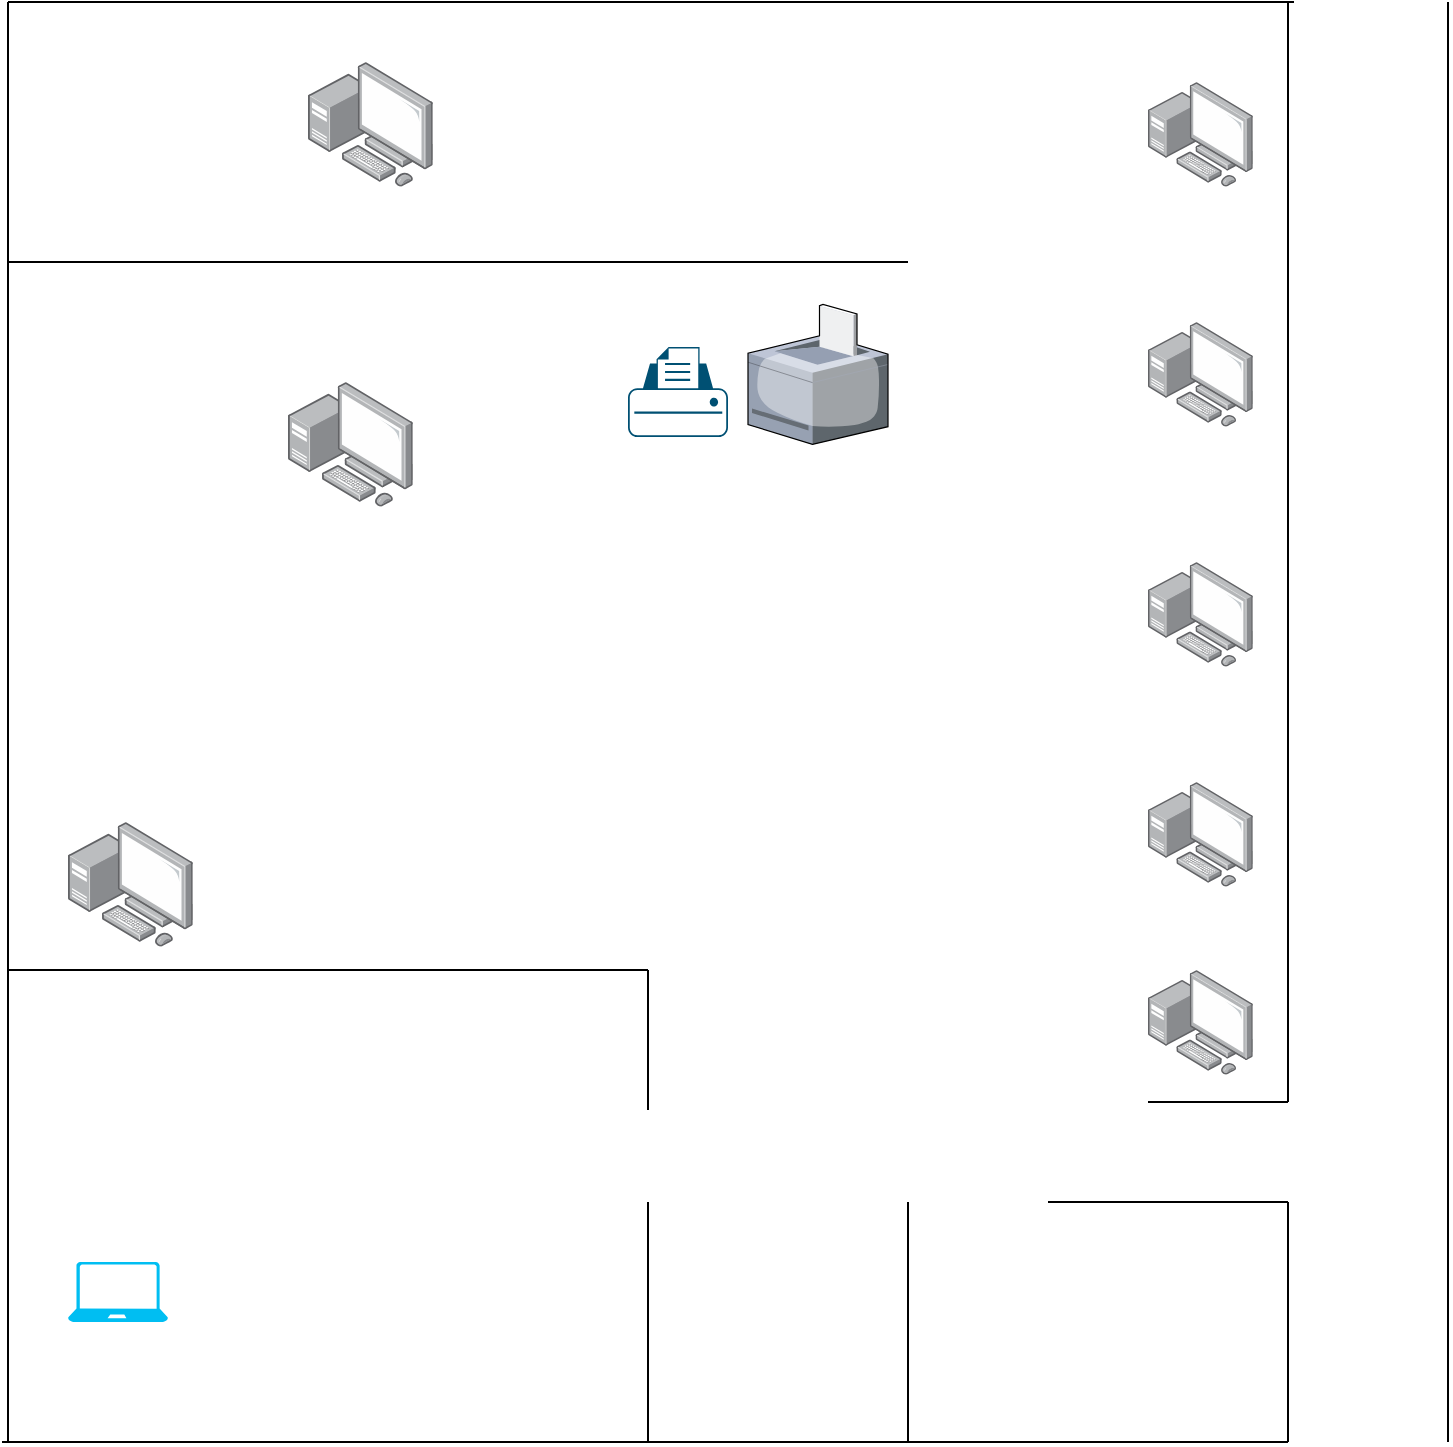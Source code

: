 <mxfile version="22.1.11" type="github">
  <diagram name="Page-1" id="eNwrVQI3cfZnItdGzow3">
    <mxGraphModel dx="934" dy="788" grid="1" gridSize="10" guides="1" tooltips="1" connect="1" arrows="1" fold="1" page="1" pageScale="1" pageWidth="850" pageHeight="1100" math="0" shadow="0">
      <root>
        <mxCell id="0" />
        <mxCell id="1" parent="0" />
        <mxCell id="Fo3hVmDazcZJYe9uctL1-1" value="" style="endArrow=none;html=1;rounded=0;" edge="1" parent="1">
          <mxGeometry width="50" height="50" relative="1" as="geometry">
            <mxPoint x="680" y="590" as="sourcePoint" />
            <mxPoint x="680" y="40" as="targetPoint" />
          </mxGeometry>
        </mxCell>
        <mxCell id="Fo3hVmDazcZJYe9uctL1-2" value="" style="endArrow=none;html=1;rounded=0;" edge="1" parent="1">
          <mxGeometry width="50" height="50" relative="1" as="geometry">
            <mxPoint x="680" y="760" as="sourcePoint" />
            <mxPoint x="680" y="640" as="targetPoint" />
          </mxGeometry>
        </mxCell>
        <mxCell id="Fo3hVmDazcZJYe9uctL1-3" value="" style="endArrow=none;html=1;rounded=0;" edge="1" parent="1">
          <mxGeometry width="50" height="50" relative="1" as="geometry">
            <mxPoint x="37" y="760" as="sourcePoint" />
            <mxPoint x="680" y="760" as="targetPoint" />
          </mxGeometry>
        </mxCell>
        <mxCell id="Fo3hVmDazcZJYe9uctL1-4" value="" style="endArrow=none;html=1;rounded=0;" edge="1" parent="1">
          <mxGeometry width="50" height="50" relative="1" as="geometry">
            <mxPoint x="40" y="760" as="sourcePoint" />
            <mxPoint x="40" y="40" as="targetPoint" />
          </mxGeometry>
        </mxCell>
        <mxCell id="Fo3hVmDazcZJYe9uctL1-5" value="" style="endArrow=none;html=1;rounded=0;" edge="1" parent="1">
          <mxGeometry width="50" height="50" relative="1" as="geometry">
            <mxPoint x="40" y="40" as="sourcePoint" />
            <mxPoint x="683" y="40" as="targetPoint" />
          </mxGeometry>
        </mxCell>
        <mxCell id="Fo3hVmDazcZJYe9uctL1-6" value="" style="endArrow=none;html=1;rounded=0;" edge="1" parent="1">
          <mxGeometry width="50" height="50" relative="1" as="geometry">
            <mxPoint x="760" y="760" as="sourcePoint" />
            <mxPoint x="760" y="40" as="targetPoint" />
          </mxGeometry>
        </mxCell>
        <mxCell id="Fo3hVmDazcZJYe9uctL1-7" value="" style="image;points=[];aspect=fixed;html=1;align=center;shadow=0;dashed=0;image=img/lib/allied_telesis/computer_and_terminals/Personal_Computer_with_Server.svg;" vertex="1" parent="1">
          <mxGeometry x="610" y="524" width="52.4" height="52.4" as="geometry" />
        </mxCell>
        <mxCell id="Fo3hVmDazcZJYe9uctL1-8" value="" style="image;points=[];aspect=fixed;html=1;align=center;shadow=0;dashed=0;image=img/lib/allied_telesis/computer_and_terminals/Personal_Computer_with_Server.svg;" vertex="1" parent="1">
          <mxGeometry x="610" y="430" width="52.4" height="52.4" as="geometry" />
        </mxCell>
        <mxCell id="Fo3hVmDazcZJYe9uctL1-9" value="" style="image;points=[];aspect=fixed;html=1;align=center;shadow=0;dashed=0;image=img/lib/allied_telesis/computer_and_terminals/Personal_Computer_with_Server.svg;" vertex="1" parent="1">
          <mxGeometry x="610" y="320" width="52.4" height="52.4" as="geometry" />
        </mxCell>
        <mxCell id="Fo3hVmDazcZJYe9uctL1-10" value="" style="image;points=[];aspect=fixed;html=1;align=center;shadow=0;dashed=0;image=img/lib/allied_telesis/computer_and_terminals/Personal_Computer_with_Server.svg;" vertex="1" parent="1">
          <mxGeometry x="610" y="200" width="52.4" height="52.4" as="geometry" />
        </mxCell>
        <mxCell id="Fo3hVmDazcZJYe9uctL1-11" value="" style="image;points=[];aspect=fixed;html=1;align=center;shadow=0;dashed=0;image=img/lib/allied_telesis/computer_and_terminals/Personal_Computer_with_Server.svg;" vertex="1" parent="1">
          <mxGeometry x="610" y="80" width="52.4" height="52.4" as="geometry" />
        </mxCell>
        <mxCell id="Fo3hVmDazcZJYe9uctL1-12" value="" style="endArrow=none;html=1;rounded=0;" edge="1" parent="1">
          <mxGeometry width="50" height="50" relative="1" as="geometry">
            <mxPoint x="560" y="640" as="sourcePoint" />
            <mxPoint x="680" y="640" as="targetPoint" />
          </mxGeometry>
        </mxCell>
        <mxCell id="Fo3hVmDazcZJYe9uctL1-13" value="" style="endArrow=none;html=1;rounded=0;" edge="1" parent="1">
          <mxGeometry width="50" height="50" relative="1" as="geometry">
            <mxPoint x="610" y="590" as="sourcePoint" />
            <mxPoint x="680" y="590" as="targetPoint" />
          </mxGeometry>
        </mxCell>
        <mxCell id="Fo3hVmDazcZJYe9uctL1-14" value="" style="endArrow=none;html=1;rounded=0;" edge="1" parent="1">
          <mxGeometry width="50" height="50" relative="1" as="geometry">
            <mxPoint x="360" y="760" as="sourcePoint" />
            <mxPoint x="360" y="640" as="targetPoint" />
          </mxGeometry>
        </mxCell>
        <mxCell id="Fo3hVmDazcZJYe9uctL1-15" value="" style="endArrow=none;html=1;rounded=0;" edge="1" parent="1">
          <mxGeometry width="50" height="50" relative="1" as="geometry">
            <mxPoint x="360" y="594" as="sourcePoint" />
            <mxPoint x="360" y="524" as="targetPoint" />
          </mxGeometry>
        </mxCell>
        <mxCell id="Fo3hVmDazcZJYe9uctL1-16" value="" style="endArrow=none;html=1;rounded=0;" edge="1" parent="1">
          <mxGeometry width="50" height="50" relative="1" as="geometry">
            <mxPoint x="40" y="524" as="sourcePoint" />
            <mxPoint x="360" y="524" as="targetPoint" />
          </mxGeometry>
        </mxCell>
        <mxCell id="Fo3hVmDazcZJYe9uctL1-17" value="" style="verticalLabelPosition=bottom;html=1;verticalAlign=top;align=center;strokeColor=none;fillColor=#00BEF2;shape=mxgraph.azure.laptop;pointerEvents=1;" vertex="1" parent="1">
          <mxGeometry x="70" y="670" width="50" height="30" as="geometry" />
        </mxCell>
        <mxCell id="Fo3hVmDazcZJYe9uctL1-18" value="" style="image;points=[];aspect=fixed;html=1;align=center;shadow=0;dashed=0;image=img/lib/allied_telesis/computer_and_terminals/Personal_Computer_with_Server.svg;" vertex="1" parent="1">
          <mxGeometry x="70" y="450" width="62.4" height="62.4" as="geometry" />
        </mxCell>
        <mxCell id="Fo3hVmDazcZJYe9uctL1-19" value="" style="endArrow=none;html=1;rounded=0;" edge="1" parent="1">
          <mxGeometry width="50" height="50" relative="1" as="geometry">
            <mxPoint x="40" y="170" as="sourcePoint" />
            <mxPoint x="490" y="170" as="targetPoint" />
          </mxGeometry>
        </mxCell>
        <mxCell id="Fo3hVmDazcZJYe9uctL1-20" value="" style="image;points=[];aspect=fixed;html=1;align=center;shadow=0;dashed=0;image=img/lib/allied_telesis/computer_and_terminals/Personal_Computer_with_Server.svg;" vertex="1" parent="1">
          <mxGeometry x="190" y="70" width="62.4" height="62.4" as="geometry" />
        </mxCell>
        <mxCell id="Fo3hVmDazcZJYe9uctL1-21" value="" style="image;points=[];aspect=fixed;html=1;align=center;shadow=0;dashed=0;image=img/lib/allied_telesis/computer_and_terminals/Personal_Computer_with_Server.svg;" vertex="1" parent="1">
          <mxGeometry x="180" y="230" width="62.4" height="62.4" as="geometry" />
        </mxCell>
        <mxCell id="Fo3hVmDazcZJYe9uctL1-22" value="" style="points=[[0.22,0.185,0],[0.5,0,0],[0.78,0.185,0],[0.975,0.49,0],[1,0.73,0],[0.975,0.97,0],[0.5,1,0],[0.025,0.97,0],[0,0.73,0],[0.025,0.49,0]];verticalLabelPosition=bottom;sketch=0;html=1;verticalAlign=top;aspect=fixed;align=center;pointerEvents=1;shape=mxgraph.cisco19.printer;fillColor=#005073;strokeColor=none;" vertex="1" parent="1">
          <mxGeometry x="350" y="212.5" width="50" height="45" as="geometry" />
        </mxCell>
        <mxCell id="Fo3hVmDazcZJYe9uctL1-24" value="" style="endArrow=none;html=1;rounded=0;" edge="1" parent="1">
          <mxGeometry width="50" height="50" relative="1" as="geometry">
            <mxPoint x="490" y="760" as="sourcePoint" />
            <mxPoint x="490" y="640" as="targetPoint" />
          </mxGeometry>
        </mxCell>
        <mxCell id="Fo3hVmDazcZJYe9uctL1-25" value="" style="verticalLabelPosition=bottom;sketch=0;aspect=fixed;html=1;verticalAlign=top;strokeColor=none;align=center;outlineConnect=0;shape=mxgraph.citrix.printer;" vertex="1" parent="1">
          <mxGeometry x="410" y="191.2" width="70" height="70" as="geometry" />
        </mxCell>
      </root>
    </mxGraphModel>
  </diagram>
</mxfile>
